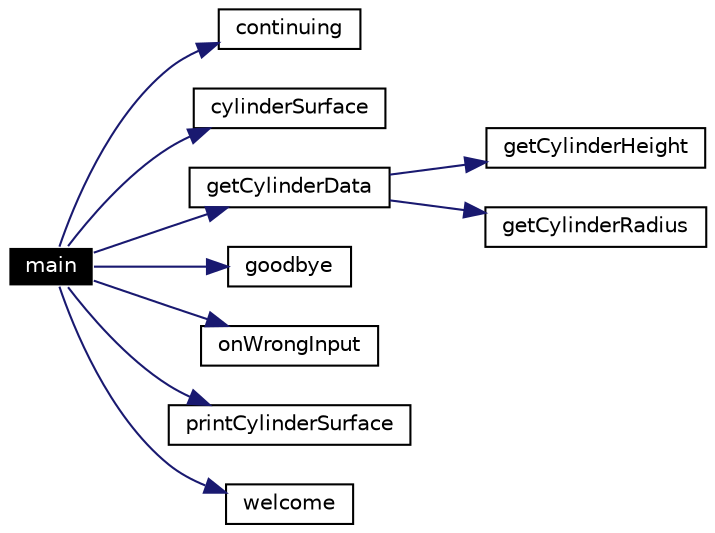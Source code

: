 digraph G
{
  edge [fontname="Helvetica",fontsize=10,labelfontname="Helvetica",labelfontsize=10];
  node [fontname="Helvetica",fontsize=10,shape=record];
  rankdir=LR;
  Node1 [label="main",height=0.2,width=0.4,color="white", fillcolor="black", style="filled" fontcolor="white"];
  Node1 -> Node2 [color="midnightblue",fontsize=10,style="solid"];
  Node2 [label="continuing",height=0.2,width=0.4,color="black", fillcolor="white", style="filled",URL="$cylinder_i_o_8c.html#fbf29286f9288c2f6a6a903105442720"];
  Node1 -> Node3 [color="midnightblue",fontsize=10,style="solid"];
  Node3 [label="cylinderSurface",height=0.2,width=0.4,color="black", fillcolor="white", style="filled",URL="$build_2inc_2cylinder_8h.html#064d77300d0537b11e9d104340f2f959"];
  Node1 -> Node4 [color="midnightblue",fontsize=10,style="solid"];
  Node4 [label="getCylinderData",height=0.2,width=0.4,color="black", fillcolor="white", style="filled",URL="$cylinder_i_o_8c.html#b3241cde0b2a59c344dcec757f72a102"];
  Node4 -> Node9 [color="midnightblue",fontsize=10,style="solid"];
  Node9 [label="getCylinderHeight",height=0.2,width=0.4,color="black", fillcolor="white", style="filled",URL="$cylinder_i_o_8c.html#585a90cce19544d7b64478ba46f8ad26"];
  Node4 -> Node10 [color="midnightblue",fontsize=10,style="solid"];
  Node10 [label="getCylinderRadius",height=0.2,width=0.4,color="black", fillcolor="white", style="filled",URL="$cylinder_i_o_8c.html#9fc989da911ad0ede3644d16b086f4fc"];
  Node1 -> Node5 [color="midnightblue",fontsize=10,style="solid"];
  Node5 [label="goodbye",height=0.2,width=0.4,color="black", fillcolor="white", style="filled",URL="$cylinder_i_o_8c.html#9d02e3c6092fbd61a94d4bda90de3fc5"];
  Node1 -> Node6 [color="midnightblue",fontsize=10,style="solid"];
  Node6 [label="onWrongInput",height=0.2,width=0.4,color="black", fillcolor="white", style="filled",URL="$cylinder_i_o_8c.html#ac5129efd394503c2590d23da2c37561"];
  Node1 -> Node7 [color="midnightblue",fontsize=10,style="solid"];
  Node7 [label="printCylinderSurface",height=0.2,width=0.4,color="black", fillcolor="white", style="filled",URL="$cylinder_i_o_8c.html#d946199312576e1ff9d3ac37a8bedacf"];
  Node1 -> Node8 [color="midnightblue",fontsize=10,style="solid"];
  Node8 [label="welcome",height=0.2,width=0.4,color="black", fillcolor="white", style="filled",URL="$cylinder_i_o_8c.html#fdf71b0239b7d4a9b67b784177146385"];
}
